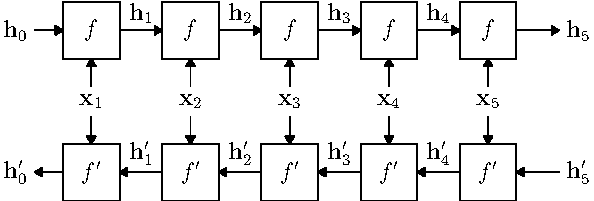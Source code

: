 unitsize(1cm);

real w = 1;
real h = 1;
real a = 0.5;

void drawCell(pair o=(0,0), string t="t", string hl="\mathbf{h}", string f="f", bool recur=false, bool rev=false, bool last=false) {

    path p = shift(o) * box((0,0), (w,h));
    draw(p);

    label("$"+ f +"$", shift(o) * (w/2, h/2));

    string hLabel = "$" + hl + "_" + t +"$";
    if (recur) {
        // recurrent connection
        path r = (w/2, h + a/3) -- (-w/4, h + a/3) -- (-w/4, h/2) -- (0, h/2);
        r = shift(o) * r;
        draw(r, arrow=ArcArrow());
        // output
        path u = (w/2, h) -- (w/2 , h + a);
        u = shift(o) * u;
        draw(u, arrow=ArcArrow(), L=Label(hLabel, position=EndPoint));
    } else {
        path r = (w, h/2) -- (w+1.5*a, h/2);
        r = shift(o) * r;
        r = (rev) ? reverse(r) : r;
        Label l;
        if (last)
            l = Label(hLabel, position=(rev) ? BeginPoint : EndPoint);
        else
            l = Label(hLabel, position=MidPoint, align=N);

        draw(r, arrow=ArcArrow(), L=l);
    }
}

void drawUnrolledCells(int n) {

    pair start = (3.5*w, 0);
    pair disp = (0.5, 0);

    path r = (-a, h/2) -- (0, h/2);
    r = shift(start) * r;
    draw(r, arrow=ArcArrow(), L=Label("$\mathbf{h}_0$", position=BeginPoint));

    path x;
    for (int i = 1; i <= n; ++i)
    {
        drawCell(o=start, t=(string)i, rev=false, last=i==n);

        x = (w/2, 0) -- (w/2, w-2.5);
        x = shift(start) * x;

        draw(x, arrow=ArcArrows());
        fill(shift(start) * shift((w-0.5)/2, (w-2.5-0.5)/2) * scale(0.5) * unitsquare, white);
        label("$\mathbf{x}_" + (string)i +"$", start + (w/2, (w-2.5)/2));

        start += (w+1.5*a, 0);

    }

    start = (3.5*w, -2.5);
    r = (-a, h/2) -- (0, h/2);
    r = shift(start) * reverse(r);
    draw(r, arrow=ArcArrow(), L=Label("$\mathbf{h}'_0$", position=EndPoint));

    for (int i = 1; i <= n; ++i)
    {
        drawCell(o=start, t=(string)i, hl="\mathbf{h}'", f="f'", rev=true, last=i==n);
        start += (w+1.5*a, 0);
    }
}

drawUnrolledCells(5);
